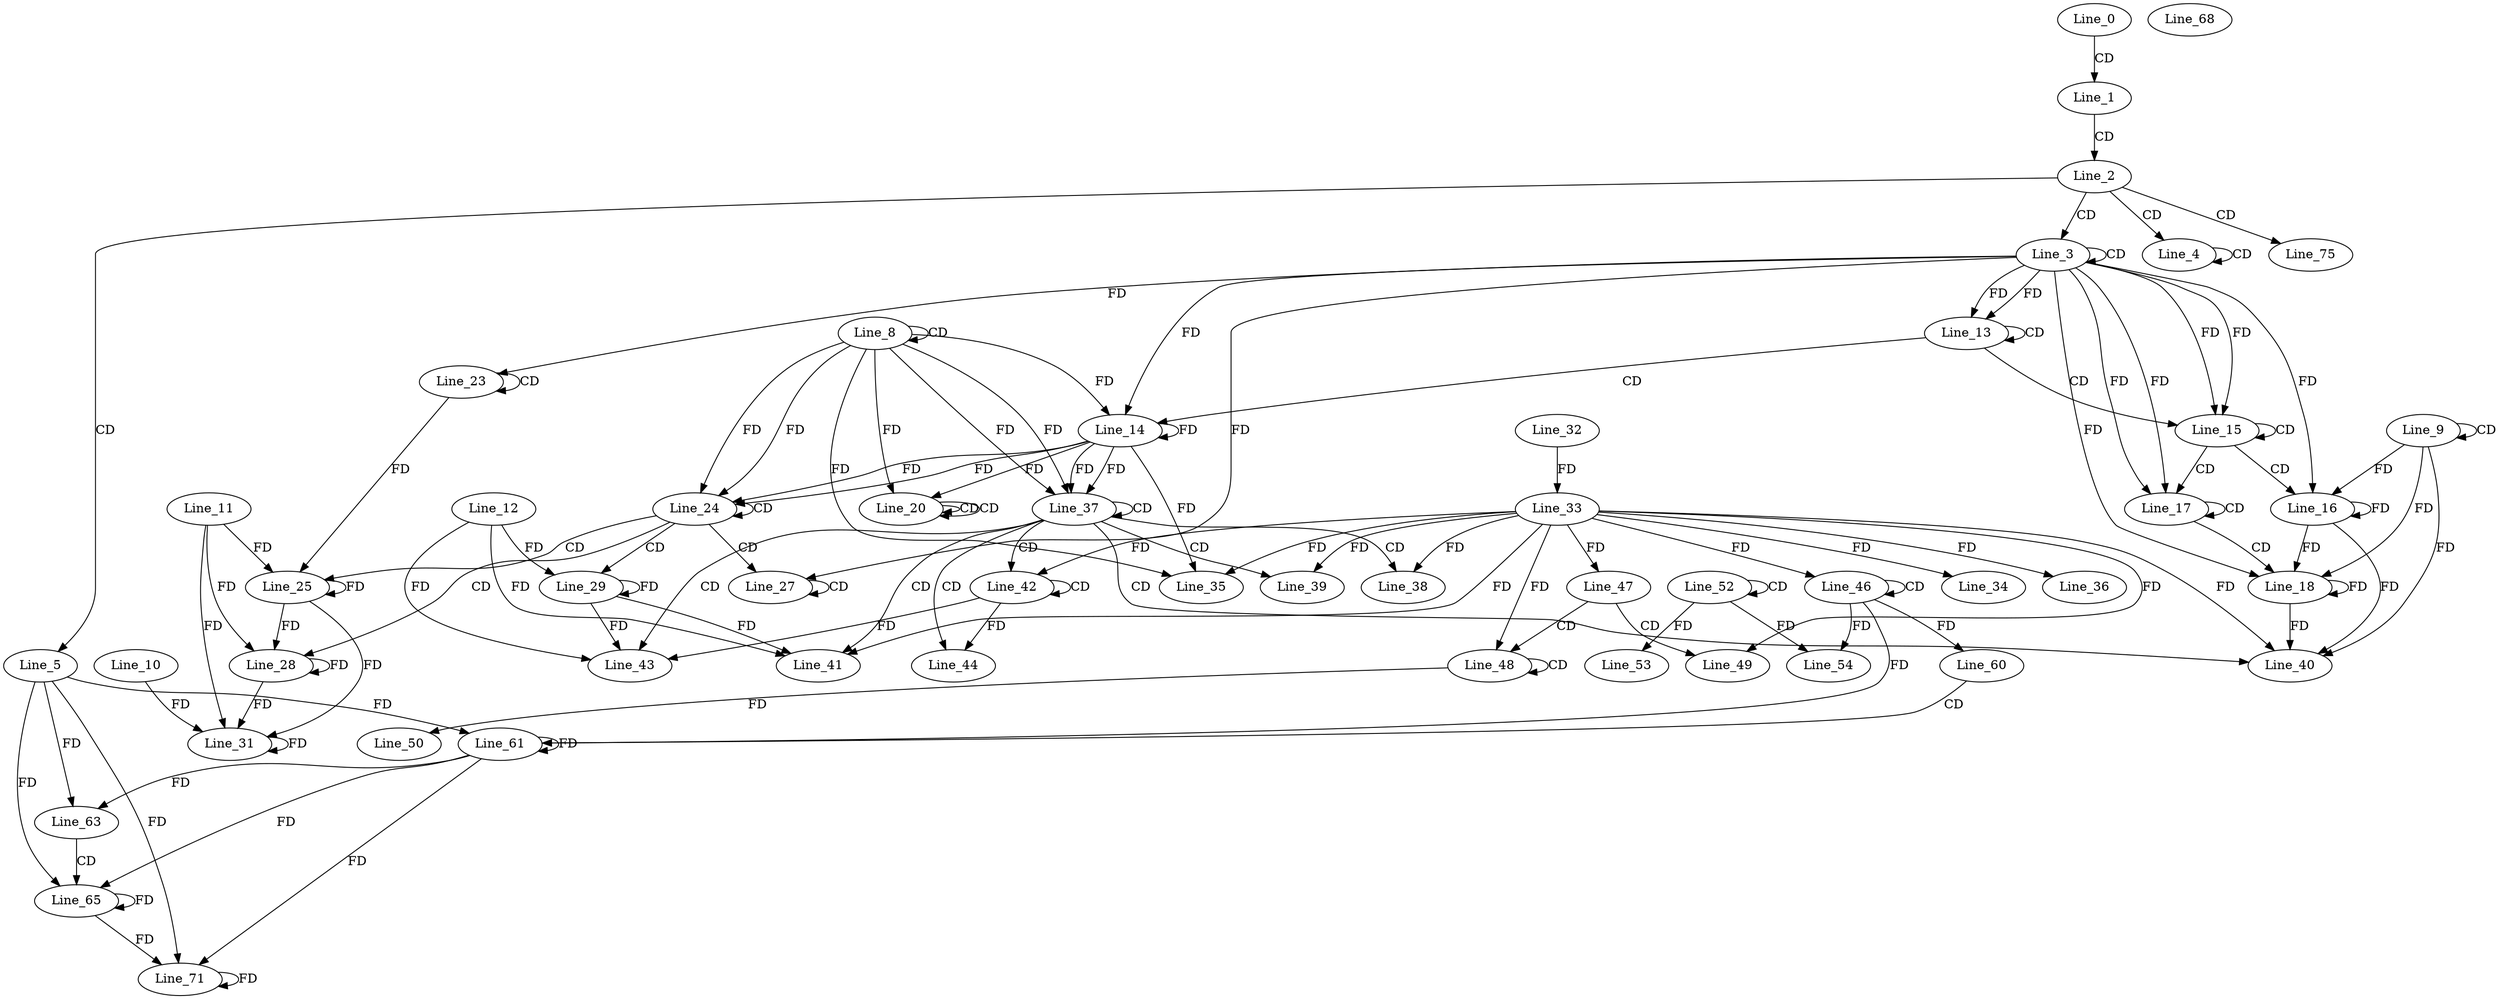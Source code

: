 digraph G {
  Line_0;
  Line_1;
  Line_2;
  Line_3;
  Line_3;
  Line_4;
  Line_4;
  Line_5;
  Line_8;
  Line_8;
  Line_9;
  Line_9;
  Line_13;
  Line_13;
  Line_14;
  Line_14;
  Line_14;
  Line_15;
  Line_15;
  Line_16;
  Line_16;
  Line_16;
  Line_17;
  Line_17;
  Line_18;
  Line_18;
  Line_18;
  Line_20;
  Line_20;
  Line_20;
  Line_20;
  Line_23;
  Line_23;
  Line_23;
  Line_24;
  Line_24;
  Line_25;
  Line_11;
  Line_27;
  Line_27;
  Line_27;
  Line_28;
  Line_29;
  Line_12;
  Line_10;
  Line_31;
  Line_32;
  Line_33;
  Line_33;
  Line_34;
  Line_35;
  Line_36;
  Line_37;
  Line_37;
  Line_38;
  Line_39;
  Line_40;
  Line_41;
  Line_41;
  Line_42;
  Line_42;
  Line_43;
  Line_43;
  Line_44;
  Line_46;
  Line_46;
  Line_47;
  Line_47;
  Line_48;
  Line_48;
  Line_49;
  Line_50;
  Line_52;
  Line_52;
  Line_53;
  Line_54;
  Line_54;
  Line_60;
  Line_60;
  Line_61;
  Line_61;
  Line_63;
  Line_63;
  Line_65;
  Line_68;
  Line_71;
  Line_75;
  Line_0 -> Line_1 [ label="CD" ];
  Line_1 -> Line_2 [ label="CD" ];
  Line_2 -> Line_3 [ label="CD" ];
  Line_3 -> Line_3 [ label="CD" ];
  Line_2 -> Line_4 [ label="CD" ];
  Line_4 -> Line_4 [ label="CD" ];
  Line_2 -> Line_5 [ label="CD" ];
  Line_8 -> Line_8 [ label="CD" ];
  Line_9 -> Line_9 [ label="CD" ];
  Line_3 -> Line_13 [ label="FD" ];
  Line_13 -> Line_13 [ label="CD" ];
  Line_3 -> Line_13 [ label="FD" ];
  Line_13 -> Line_14 [ label="CD" ];
  Line_8 -> Line_14 [ label="FD" ];
  Line_14 -> Line_14 [ label="FD" ];
  Line_3 -> Line_14 [ label="FD" ];
  Line_13 -> Line_15 [ label="CD" ];
  Line_3 -> Line_15 [ label="FD" ];
  Line_15 -> Line_15 [ label="CD" ];
  Line_3 -> Line_15 [ label="FD" ];
  Line_15 -> Line_16 [ label="CD" ];
  Line_9 -> Line_16 [ label="FD" ];
  Line_16 -> Line_16 [ label="FD" ];
  Line_3 -> Line_16 [ label="FD" ];
  Line_15 -> Line_17 [ label="CD" ];
  Line_3 -> Line_17 [ label="FD" ];
  Line_17 -> Line_17 [ label="CD" ];
  Line_3 -> Line_17 [ label="FD" ];
  Line_17 -> Line_18 [ label="CD" ];
  Line_9 -> Line_18 [ label="FD" ];
  Line_16 -> Line_18 [ label="FD" ];
  Line_18 -> Line_18 [ label="FD" ];
  Line_3 -> Line_18 [ label="FD" ];
  Line_20 -> Line_20 [ label="CD" ];
  Line_20 -> Line_20 [ label="CD" ];
  Line_8 -> Line_20 [ label="FD" ];
  Line_14 -> Line_20 [ label="FD" ];
  Line_23 -> Line_23 [ label="CD" ];
  Line_3 -> Line_23 [ label="FD" ];
  Line_8 -> Line_24 [ label="FD" ];
  Line_14 -> Line_24 [ label="FD" ];
  Line_24 -> Line_24 [ label="CD" ];
  Line_8 -> Line_24 [ label="FD" ];
  Line_14 -> Line_24 [ label="FD" ];
  Line_24 -> Line_25 [ label="CD" ];
  Line_11 -> Line_25 [ label="FD" ];
  Line_25 -> Line_25 [ label="FD" ];
  Line_23 -> Line_25 [ label="FD" ];
  Line_24 -> Line_27 [ label="CD" ];
  Line_27 -> Line_27 [ label="CD" ];
  Line_3 -> Line_27 [ label="FD" ];
  Line_24 -> Line_28 [ label="CD" ];
  Line_11 -> Line_28 [ label="FD" ];
  Line_25 -> Line_28 [ label="FD" ];
  Line_28 -> Line_28 [ label="FD" ];
  Line_24 -> Line_29 [ label="CD" ];
  Line_12 -> Line_29 [ label="FD" ];
  Line_29 -> Line_29 [ label="FD" ];
  Line_10 -> Line_31 [ label="FD" ];
  Line_31 -> Line_31 [ label="FD" ];
  Line_11 -> Line_31 [ label="FD" ];
  Line_25 -> Line_31 [ label="FD" ];
  Line_28 -> Line_31 [ label="FD" ];
  Line_32 -> Line_33 [ label="FD" ];
  Line_33 -> Line_34 [ label="FD" ];
  Line_33 -> Line_35 [ label="FD" ];
  Line_8 -> Line_35 [ label="FD" ];
  Line_14 -> Line_35 [ label="FD" ];
  Line_33 -> Line_36 [ label="FD" ];
  Line_8 -> Line_37 [ label="FD" ];
  Line_14 -> Line_37 [ label="FD" ];
  Line_37 -> Line_37 [ label="CD" ];
  Line_8 -> Line_37 [ label="FD" ];
  Line_14 -> Line_37 [ label="FD" ];
  Line_37 -> Line_38 [ label="CD" ];
  Line_33 -> Line_38 [ label="FD" ];
  Line_37 -> Line_39 [ label="CD" ];
  Line_33 -> Line_39 [ label="FD" ];
  Line_37 -> Line_40 [ label="CD" ];
  Line_33 -> Line_40 [ label="FD" ];
  Line_9 -> Line_40 [ label="FD" ];
  Line_16 -> Line_40 [ label="FD" ];
  Line_18 -> Line_40 [ label="FD" ];
  Line_37 -> Line_41 [ label="CD" ];
  Line_33 -> Line_41 [ label="FD" ];
  Line_12 -> Line_41 [ label="FD" ];
  Line_29 -> Line_41 [ label="FD" ];
  Line_37 -> Line_42 [ label="CD" ];
  Line_42 -> Line_42 [ label="CD" ];
  Line_33 -> Line_42 [ label="FD" ];
  Line_37 -> Line_43 [ label="CD" ];
  Line_42 -> Line_43 [ label="FD" ];
  Line_12 -> Line_43 [ label="FD" ];
  Line_29 -> Line_43 [ label="FD" ];
  Line_37 -> Line_44 [ label="CD" ];
  Line_42 -> Line_44 [ label="FD" ];
  Line_46 -> Line_46 [ label="CD" ];
  Line_33 -> Line_46 [ label="FD" ];
  Line_33 -> Line_47 [ label="FD" ];
  Line_47 -> Line_48 [ label="CD" ];
  Line_48 -> Line_48 [ label="CD" ];
  Line_33 -> Line_48 [ label="FD" ];
  Line_47 -> Line_49 [ label="CD" ];
  Line_33 -> Line_49 [ label="FD" ];
  Line_48 -> Line_50 [ label="FD" ];
  Line_52 -> Line_52 [ label="CD" ];
  Line_52 -> Line_53 [ label="FD" ];
  Line_52 -> Line_54 [ label="FD" ];
  Line_46 -> Line_54 [ label="FD" ];
  Line_46 -> Line_60 [ label="FD" ];
  Line_60 -> Line_61 [ label="CD" ];
  Line_61 -> Line_61 [ label="FD" ];
  Line_5 -> Line_61 [ label="FD" ];
  Line_46 -> Line_61 [ label="FD" ];
  Line_61 -> Line_63 [ label="FD" ];
  Line_5 -> Line_63 [ label="FD" ];
  Line_63 -> Line_65 [ label="CD" ];
  Line_61 -> Line_65 [ label="FD" ];
  Line_5 -> Line_65 [ label="FD" ];
  Line_65 -> Line_65 [ label="FD" ];
  Line_61 -> Line_71 [ label="FD" ];
  Line_5 -> Line_71 [ label="FD" ];
  Line_65 -> Line_71 [ label="FD" ];
  Line_71 -> Line_71 [ label="FD" ];
  Line_2 -> Line_75 [ label="CD" ];
}
